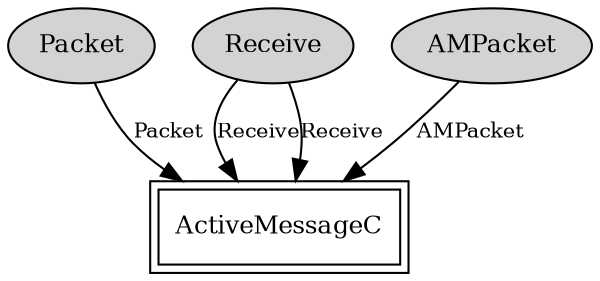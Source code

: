digraph "tos.system.AMSnoopingReceiverC" {
  n0x7d991378 [shape=ellipse, style=filled, label="Packet", fontsize=12];
  "ActiveMessageC" [fontsize=12, shape=box,peripheries=2, URL="tos.lib.tossim.ActiveMessageC.html"];
  n0x7d992e80 [shape=ellipse, style=filled, label="Receive", fontsize=12];
  "ActiveMessageC" [fontsize=12, shape=box,peripheries=2, URL="tos.lib.tossim.ActiveMessageC.html"];
  "ActiveMessageC" [fontsize=12, shape=box,peripheries=2, URL="tos.lib.tossim.ActiveMessageC.html"];
  n0x7d991a20 [shape=ellipse, style=filled, label="AMPacket", fontsize=12];
  "ActiveMessageC" [fontsize=12, shape=box,peripheries=2, URL="tos.lib.tossim.ActiveMessageC.html"];
  "n0x7d991378" -> "ActiveMessageC" [label="Packet", URL="../ihtml/tos.interfaces.Packet.html", fontsize=10];
  "n0x7d992e80" -> "ActiveMessageC" [label="Receive", URL="../ihtml/tos.interfaces.Receive.html", fontsize=10];
  "n0x7d992e80" -> "ActiveMessageC" [label="Receive", URL="../ihtml/tos.interfaces.Receive.html", fontsize=10];
  "n0x7d991a20" -> "ActiveMessageC" [label="AMPacket", URL="../ihtml/tos.interfaces.AMPacket.html", fontsize=10];
}
